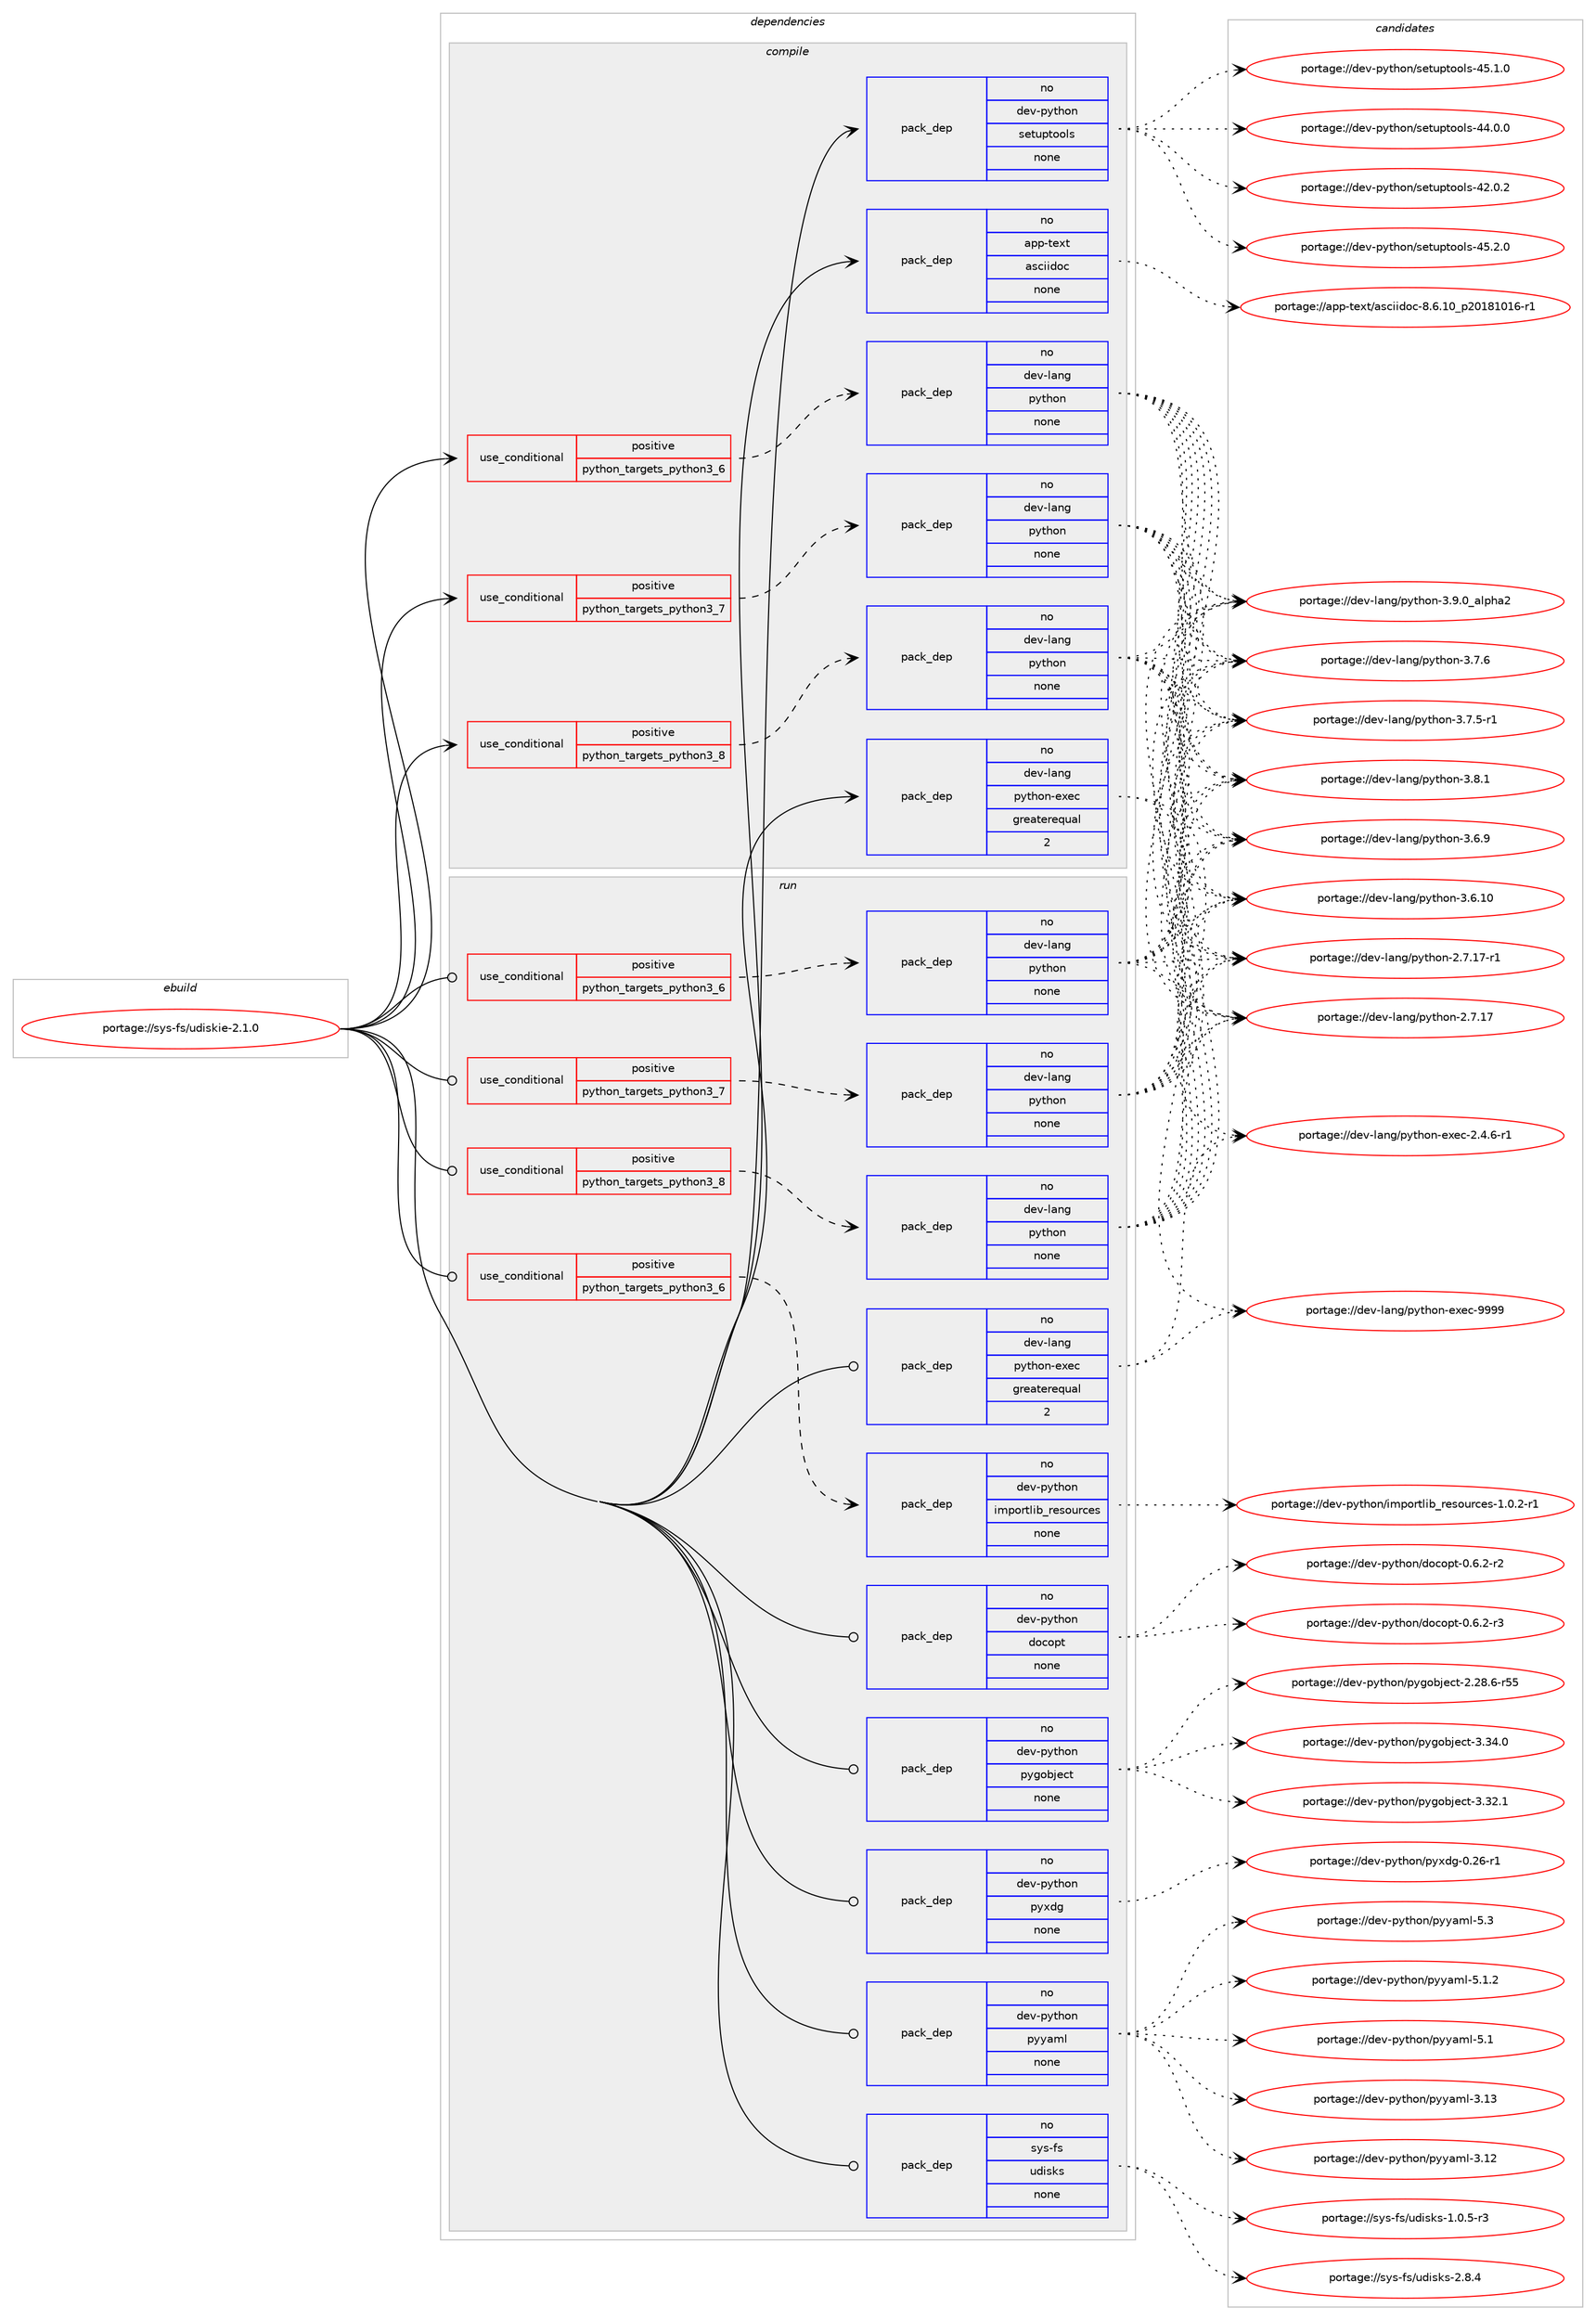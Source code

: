 digraph prolog {

# *************
# Graph options
# *************

newrank=true;
concentrate=true;
compound=true;
graph [rankdir=LR,fontname=Helvetica,fontsize=10,ranksep=1.5];#, ranksep=2.5, nodesep=0.2];
edge  [arrowhead=vee];
node  [fontname=Helvetica,fontsize=10];

# **********
# The ebuild
# **********

subgraph cluster_leftcol {
color=gray;
rank=same;
label=<<i>ebuild</i>>;
id [label="portage://sys-fs/udiskie-2.1.0", color=red, width=4, href="../sys-fs/udiskie-2.1.0.svg"];
}

# ****************
# The dependencies
# ****************

subgraph cluster_midcol {
color=gray;
label=<<i>dependencies</i>>;
subgraph cluster_compile {
fillcolor="#eeeeee";
style=filled;
label=<<i>compile</i>>;
subgraph cond8975 {
dependency46504 [label=<<TABLE BORDER="0" CELLBORDER="1" CELLSPACING="0" CELLPADDING="4"><TR><TD ROWSPAN="3" CELLPADDING="10">use_conditional</TD></TR><TR><TD>positive</TD></TR><TR><TD>python_targets_python3_6</TD></TR></TABLE>>, shape=none, color=red];
subgraph pack36500 {
dependency46505 [label=<<TABLE BORDER="0" CELLBORDER="1" CELLSPACING="0" CELLPADDING="4" WIDTH="220"><TR><TD ROWSPAN="6" CELLPADDING="30">pack_dep</TD></TR><TR><TD WIDTH="110">no</TD></TR><TR><TD>dev-lang</TD></TR><TR><TD>python</TD></TR><TR><TD>none</TD></TR><TR><TD></TD></TR></TABLE>>, shape=none, color=blue];
}
dependency46504:e -> dependency46505:w [weight=20,style="dashed",arrowhead="vee"];
}
id:e -> dependency46504:w [weight=20,style="solid",arrowhead="vee"];
subgraph cond8976 {
dependency46506 [label=<<TABLE BORDER="0" CELLBORDER="1" CELLSPACING="0" CELLPADDING="4"><TR><TD ROWSPAN="3" CELLPADDING="10">use_conditional</TD></TR><TR><TD>positive</TD></TR><TR><TD>python_targets_python3_7</TD></TR></TABLE>>, shape=none, color=red];
subgraph pack36501 {
dependency46507 [label=<<TABLE BORDER="0" CELLBORDER="1" CELLSPACING="0" CELLPADDING="4" WIDTH="220"><TR><TD ROWSPAN="6" CELLPADDING="30">pack_dep</TD></TR><TR><TD WIDTH="110">no</TD></TR><TR><TD>dev-lang</TD></TR><TR><TD>python</TD></TR><TR><TD>none</TD></TR><TR><TD></TD></TR></TABLE>>, shape=none, color=blue];
}
dependency46506:e -> dependency46507:w [weight=20,style="dashed",arrowhead="vee"];
}
id:e -> dependency46506:w [weight=20,style="solid",arrowhead="vee"];
subgraph cond8977 {
dependency46508 [label=<<TABLE BORDER="0" CELLBORDER="1" CELLSPACING="0" CELLPADDING="4"><TR><TD ROWSPAN="3" CELLPADDING="10">use_conditional</TD></TR><TR><TD>positive</TD></TR><TR><TD>python_targets_python3_8</TD></TR></TABLE>>, shape=none, color=red];
subgraph pack36502 {
dependency46509 [label=<<TABLE BORDER="0" CELLBORDER="1" CELLSPACING="0" CELLPADDING="4" WIDTH="220"><TR><TD ROWSPAN="6" CELLPADDING="30">pack_dep</TD></TR><TR><TD WIDTH="110">no</TD></TR><TR><TD>dev-lang</TD></TR><TR><TD>python</TD></TR><TR><TD>none</TD></TR><TR><TD></TD></TR></TABLE>>, shape=none, color=blue];
}
dependency46508:e -> dependency46509:w [weight=20,style="dashed",arrowhead="vee"];
}
id:e -> dependency46508:w [weight=20,style="solid",arrowhead="vee"];
subgraph pack36503 {
dependency46510 [label=<<TABLE BORDER="0" CELLBORDER="1" CELLSPACING="0" CELLPADDING="4" WIDTH="220"><TR><TD ROWSPAN="6" CELLPADDING="30">pack_dep</TD></TR><TR><TD WIDTH="110">no</TD></TR><TR><TD>app-text</TD></TR><TR><TD>asciidoc</TD></TR><TR><TD>none</TD></TR><TR><TD></TD></TR></TABLE>>, shape=none, color=blue];
}
id:e -> dependency46510:w [weight=20,style="solid",arrowhead="vee"];
subgraph pack36504 {
dependency46511 [label=<<TABLE BORDER="0" CELLBORDER="1" CELLSPACING="0" CELLPADDING="4" WIDTH="220"><TR><TD ROWSPAN="6" CELLPADDING="30">pack_dep</TD></TR><TR><TD WIDTH="110">no</TD></TR><TR><TD>dev-lang</TD></TR><TR><TD>python-exec</TD></TR><TR><TD>greaterequal</TD></TR><TR><TD>2</TD></TR></TABLE>>, shape=none, color=blue];
}
id:e -> dependency46511:w [weight=20,style="solid",arrowhead="vee"];
subgraph pack36505 {
dependency46512 [label=<<TABLE BORDER="0" CELLBORDER="1" CELLSPACING="0" CELLPADDING="4" WIDTH="220"><TR><TD ROWSPAN="6" CELLPADDING="30">pack_dep</TD></TR><TR><TD WIDTH="110">no</TD></TR><TR><TD>dev-python</TD></TR><TR><TD>setuptools</TD></TR><TR><TD>none</TD></TR><TR><TD></TD></TR></TABLE>>, shape=none, color=blue];
}
id:e -> dependency46512:w [weight=20,style="solid",arrowhead="vee"];
}
subgraph cluster_compileandrun {
fillcolor="#eeeeee";
style=filled;
label=<<i>compile and run</i>>;
}
subgraph cluster_run {
fillcolor="#eeeeee";
style=filled;
label=<<i>run</i>>;
subgraph cond8978 {
dependency46513 [label=<<TABLE BORDER="0" CELLBORDER="1" CELLSPACING="0" CELLPADDING="4"><TR><TD ROWSPAN="3" CELLPADDING="10">use_conditional</TD></TR><TR><TD>positive</TD></TR><TR><TD>python_targets_python3_6</TD></TR></TABLE>>, shape=none, color=red];
subgraph pack36506 {
dependency46514 [label=<<TABLE BORDER="0" CELLBORDER="1" CELLSPACING="0" CELLPADDING="4" WIDTH="220"><TR><TD ROWSPAN="6" CELLPADDING="30">pack_dep</TD></TR><TR><TD WIDTH="110">no</TD></TR><TR><TD>dev-lang</TD></TR><TR><TD>python</TD></TR><TR><TD>none</TD></TR><TR><TD></TD></TR></TABLE>>, shape=none, color=blue];
}
dependency46513:e -> dependency46514:w [weight=20,style="dashed",arrowhead="vee"];
}
id:e -> dependency46513:w [weight=20,style="solid",arrowhead="odot"];
subgraph cond8979 {
dependency46515 [label=<<TABLE BORDER="0" CELLBORDER="1" CELLSPACING="0" CELLPADDING="4"><TR><TD ROWSPAN="3" CELLPADDING="10">use_conditional</TD></TR><TR><TD>positive</TD></TR><TR><TD>python_targets_python3_6</TD></TR></TABLE>>, shape=none, color=red];
subgraph pack36507 {
dependency46516 [label=<<TABLE BORDER="0" CELLBORDER="1" CELLSPACING="0" CELLPADDING="4" WIDTH="220"><TR><TD ROWSPAN="6" CELLPADDING="30">pack_dep</TD></TR><TR><TD WIDTH="110">no</TD></TR><TR><TD>dev-python</TD></TR><TR><TD>importlib_resources</TD></TR><TR><TD>none</TD></TR><TR><TD></TD></TR></TABLE>>, shape=none, color=blue];
}
dependency46515:e -> dependency46516:w [weight=20,style="dashed",arrowhead="vee"];
}
id:e -> dependency46515:w [weight=20,style="solid",arrowhead="odot"];
subgraph cond8980 {
dependency46517 [label=<<TABLE BORDER="0" CELLBORDER="1" CELLSPACING="0" CELLPADDING="4"><TR><TD ROWSPAN="3" CELLPADDING="10">use_conditional</TD></TR><TR><TD>positive</TD></TR><TR><TD>python_targets_python3_7</TD></TR></TABLE>>, shape=none, color=red];
subgraph pack36508 {
dependency46518 [label=<<TABLE BORDER="0" CELLBORDER="1" CELLSPACING="0" CELLPADDING="4" WIDTH="220"><TR><TD ROWSPAN="6" CELLPADDING="30">pack_dep</TD></TR><TR><TD WIDTH="110">no</TD></TR><TR><TD>dev-lang</TD></TR><TR><TD>python</TD></TR><TR><TD>none</TD></TR><TR><TD></TD></TR></TABLE>>, shape=none, color=blue];
}
dependency46517:e -> dependency46518:w [weight=20,style="dashed",arrowhead="vee"];
}
id:e -> dependency46517:w [weight=20,style="solid",arrowhead="odot"];
subgraph cond8981 {
dependency46519 [label=<<TABLE BORDER="0" CELLBORDER="1" CELLSPACING="0" CELLPADDING="4"><TR><TD ROWSPAN="3" CELLPADDING="10">use_conditional</TD></TR><TR><TD>positive</TD></TR><TR><TD>python_targets_python3_8</TD></TR></TABLE>>, shape=none, color=red];
subgraph pack36509 {
dependency46520 [label=<<TABLE BORDER="0" CELLBORDER="1" CELLSPACING="0" CELLPADDING="4" WIDTH="220"><TR><TD ROWSPAN="6" CELLPADDING="30">pack_dep</TD></TR><TR><TD WIDTH="110">no</TD></TR><TR><TD>dev-lang</TD></TR><TR><TD>python</TD></TR><TR><TD>none</TD></TR><TR><TD></TD></TR></TABLE>>, shape=none, color=blue];
}
dependency46519:e -> dependency46520:w [weight=20,style="dashed",arrowhead="vee"];
}
id:e -> dependency46519:w [weight=20,style="solid",arrowhead="odot"];
subgraph pack36510 {
dependency46521 [label=<<TABLE BORDER="0" CELLBORDER="1" CELLSPACING="0" CELLPADDING="4" WIDTH="220"><TR><TD ROWSPAN="6" CELLPADDING="30">pack_dep</TD></TR><TR><TD WIDTH="110">no</TD></TR><TR><TD>dev-lang</TD></TR><TR><TD>python-exec</TD></TR><TR><TD>greaterequal</TD></TR><TR><TD>2</TD></TR></TABLE>>, shape=none, color=blue];
}
id:e -> dependency46521:w [weight=20,style="solid",arrowhead="odot"];
subgraph pack36511 {
dependency46522 [label=<<TABLE BORDER="0" CELLBORDER="1" CELLSPACING="0" CELLPADDING="4" WIDTH="220"><TR><TD ROWSPAN="6" CELLPADDING="30">pack_dep</TD></TR><TR><TD WIDTH="110">no</TD></TR><TR><TD>dev-python</TD></TR><TR><TD>docopt</TD></TR><TR><TD>none</TD></TR><TR><TD></TD></TR></TABLE>>, shape=none, color=blue];
}
id:e -> dependency46522:w [weight=20,style="solid",arrowhead="odot"];
subgraph pack36512 {
dependency46523 [label=<<TABLE BORDER="0" CELLBORDER="1" CELLSPACING="0" CELLPADDING="4" WIDTH="220"><TR><TD ROWSPAN="6" CELLPADDING="30">pack_dep</TD></TR><TR><TD WIDTH="110">no</TD></TR><TR><TD>dev-python</TD></TR><TR><TD>pygobject</TD></TR><TR><TD>none</TD></TR><TR><TD></TD></TR></TABLE>>, shape=none, color=blue];
}
id:e -> dependency46523:w [weight=20,style="solid",arrowhead="odot"];
subgraph pack36513 {
dependency46524 [label=<<TABLE BORDER="0" CELLBORDER="1" CELLSPACING="0" CELLPADDING="4" WIDTH="220"><TR><TD ROWSPAN="6" CELLPADDING="30">pack_dep</TD></TR><TR><TD WIDTH="110">no</TD></TR><TR><TD>dev-python</TD></TR><TR><TD>pyxdg</TD></TR><TR><TD>none</TD></TR><TR><TD></TD></TR></TABLE>>, shape=none, color=blue];
}
id:e -> dependency46524:w [weight=20,style="solid",arrowhead="odot"];
subgraph pack36514 {
dependency46525 [label=<<TABLE BORDER="0" CELLBORDER="1" CELLSPACING="0" CELLPADDING="4" WIDTH="220"><TR><TD ROWSPAN="6" CELLPADDING="30">pack_dep</TD></TR><TR><TD WIDTH="110">no</TD></TR><TR><TD>dev-python</TD></TR><TR><TD>pyyaml</TD></TR><TR><TD>none</TD></TR><TR><TD></TD></TR></TABLE>>, shape=none, color=blue];
}
id:e -> dependency46525:w [weight=20,style="solid",arrowhead="odot"];
subgraph pack36515 {
dependency46526 [label=<<TABLE BORDER="0" CELLBORDER="1" CELLSPACING="0" CELLPADDING="4" WIDTH="220"><TR><TD ROWSPAN="6" CELLPADDING="30">pack_dep</TD></TR><TR><TD WIDTH="110">no</TD></TR><TR><TD>sys-fs</TD></TR><TR><TD>udisks</TD></TR><TR><TD>none</TD></TR><TR><TD></TD></TR></TABLE>>, shape=none, color=blue];
}
id:e -> dependency46526:w [weight=20,style="solid",arrowhead="odot"];
}
}

# **************
# The candidates
# **************

subgraph cluster_choices {
rank=same;
color=gray;
label=<<i>candidates</i>>;

subgraph choice36500 {
color=black;
nodesep=1;
choice10010111845108971101034711212111610411111045514657464895971081121049750 [label="portage://dev-lang/python-3.9.0_alpha2", color=red, width=4,href="../dev-lang/python-3.9.0_alpha2.svg"];
choice100101118451089711010347112121116104111110455146564649 [label="portage://dev-lang/python-3.8.1", color=red, width=4,href="../dev-lang/python-3.8.1.svg"];
choice100101118451089711010347112121116104111110455146554654 [label="portage://dev-lang/python-3.7.6", color=red, width=4,href="../dev-lang/python-3.7.6.svg"];
choice1001011184510897110103471121211161041111104551465546534511449 [label="portage://dev-lang/python-3.7.5-r1", color=red, width=4,href="../dev-lang/python-3.7.5-r1.svg"];
choice100101118451089711010347112121116104111110455146544657 [label="portage://dev-lang/python-3.6.9", color=red, width=4,href="../dev-lang/python-3.6.9.svg"];
choice10010111845108971101034711212111610411111045514654464948 [label="portage://dev-lang/python-3.6.10", color=red, width=4,href="../dev-lang/python-3.6.10.svg"];
choice100101118451089711010347112121116104111110455046554649554511449 [label="portage://dev-lang/python-2.7.17-r1", color=red, width=4,href="../dev-lang/python-2.7.17-r1.svg"];
choice10010111845108971101034711212111610411111045504655464955 [label="portage://dev-lang/python-2.7.17", color=red, width=4,href="../dev-lang/python-2.7.17.svg"];
dependency46505:e -> choice10010111845108971101034711212111610411111045514657464895971081121049750:w [style=dotted,weight="100"];
dependency46505:e -> choice100101118451089711010347112121116104111110455146564649:w [style=dotted,weight="100"];
dependency46505:e -> choice100101118451089711010347112121116104111110455146554654:w [style=dotted,weight="100"];
dependency46505:e -> choice1001011184510897110103471121211161041111104551465546534511449:w [style=dotted,weight="100"];
dependency46505:e -> choice100101118451089711010347112121116104111110455146544657:w [style=dotted,weight="100"];
dependency46505:e -> choice10010111845108971101034711212111610411111045514654464948:w [style=dotted,weight="100"];
dependency46505:e -> choice100101118451089711010347112121116104111110455046554649554511449:w [style=dotted,weight="100"];
dependency46505:e -> choice10010111845108971101034711212111610411111045504655464955:w [style=dotted,weight="100"];
}
subgraph choice36501 {
color=black;
nodesep=1;
choice10010111845108971101034711212111610411111045514657464895971081121049750 [label="portage://dev-lang/python-3.9.0_alpha2", color=red, width=4,href="../dev-lang/python-3.9.0_alpha2.svg"];
choice100101118451089711010347112121116104111110455146564649 [label="portage://dev-lang/python-3.8.1", color=red, width=4,href="../dev-lang/python-3.8.1.svg"];
choice100101118451089711010347112121116104111110455146554654 [label="portage://dev-lang/python-3.7.6", color=red, width=4,href="../dev-lang/python-3.7.6.svg"];
choice1001011184510897110103471121211161041111104551465546534511449 [label="portage://dev-lang/python-3.7.5-r1", color=red, width=4,href="../dev-lang/python-3.7.5-r1.svg"];
choice100101118451089711010347112121116104111110455146544657 [label="portage://dev-lang/python-3.6.9", color=red, width=4,href="../dev-lang/python-3.6.9.svg"];
choice10010111845108971101034711212111610411111045514654464948 [label="portage://dev-lang/python-3.6.10", color=red, width=4,href="../dev-lang/python-3.6.10.svg"];
choice100101118451089711010347112121116104111110455046554649554511449 [label="portage://dev-lang/python-2.7.17-r1", color=red, width=4,href="../dev-lang/python-2.7.17-r1.svg"];
choice10010111845108971101034711212111610411111045504655464955 [label="portage://dev-lang/python-2.7.17", color=red, width=4,href="../dev-lang/python-2.7.17.svg"];
dependency46507:e -> choice10010111845108971101034711212111610411111045514657464895971081121049750:w [style=dotted,weight="100"];
dependency46507:e -> choice100101118451089711010347112121116104111110455146564649:w [style=dotted,weight="100"];
dependency46507:e -> choice100101118451089711010347112121116104111110455146554654:w [style=dotted,weight="100"];
dependency46507:e -> choice1001011184510897110103471121211161041111104551465546534511449:w [style=dotted,weight="100"];
dependency46507:e -> choice100101118451089711010347112121116104111110455146544657:w [style=dotted,weight="100"];
dependency46507:e -> choice10010111845108971101034711212111610411111045514654464948:w [style=dotted,weight="100"];
dependency46507:e -> choice100101118451089711010347112121116104111110455046554649554511449:w [style=dotted,weight="100"];
dependency46507:e -> choice10010111845108971101034711212111610411111045504655464955:w [style=dotted,weight="100"];
}
subgraph choice36502 {
color=black;
nodesep=1;
choice10010111845108971101034711212111610411111045514657464895971081121049750 [label="portage://dev-lang/python-3.9.0_alpha2", color=red, width=4,href="../dev-lang/python-3.9.0_alpha2.svg"];
choice100101118451089711010347112121116104111110455146564649 [label="portage://dev-lang/python-3.8.1", color=red, width=4,href="../dev-lang/python-3.8.1.svg"];
choice100101118451089711010347112121116104111110455146554654 [label="portage://dev-lang/python-3.7.6", color=red, width=4,href="../dev-lang/python-3.7.6.svg"];
choice1001011184510897110103471121211161041111104551465546534511449 [label="portage://dev-lang/python-3.7.5-r1", color=red, width=4,href="../dev-lang/python-3.7.5-r1.svg"];
choice100101118451089711010347112121116104111110455146544657 [label="portage://dev-lang/python-3.6.9", color=red, width=4,href="../dev-lang/python-3.6.9.svg"];
choice10010111845108971101034711212111610411111045514654464948 [label="portage://dev-lang/python-3.6.10", color=red, width=4,href="../dev-lang/python-3.6.10.svg"];
choice100101118451089711010347112121116104111110455046554649554511449 [label="portage://dev-lang/python-2.7.17-r1", color=red, width=4,href="../dev-lang/python-2.7.17-r1.svg"];
choice10010111845108971101034711212111610411111045504655464955 [label="portage://dev-lang/python-2.7.17", color=red, width=4,href="../dev-lang/python-2.7.17.svg"];
dependency46509:e -> choice10010111845108971101034711212111610411111045514657464895971081121049750:w [style=dotted,weight="100"];
dependency46509:e -> choice100101118451089711010347112121116104111110455146564649:w [style=dotted,weight="100"];
dependency46509:e -> choice100101118451089711010347112121116104111110455146554654:w [style=dotted,weight="100"];
dependency46509:e -> choice1001011184510897110103471121211161041111104551465546534511449:w [style=dotted,weight="100"];
dependency46509:e -> choice100101118451089711010347112121116104111110455146544657:w [style=dotted,weight="100"];
dependency46509:e -> choice10010111845108971101034711212111610411111045514654464948:w [style=dotted,weight="100"];
dependency46509:e -> choice100101118451089711010347112121116104111110455046554649554511449:w [style=dotted,weight="100"];
dependency46509:e -> choice10010111845108971101034711212111610411111045504655464955:w [style=dotted,weight="100"];
}
subgraph choice36503 {
color=black;
nodesep=1;
choice971121124511610112011647971159910510510011199455646544649489511250484956494849544511449 [label="portage://app-text/asciidoc-8.6.10_p20181016-r1", color=red, width=4,href="../app-text/asciidoc-8.6.10_p20181016-r1.svg"];
dependency46510:e -> choice971121124511610112011647971159910510510011199455646544649489511250484956494849544511449:w [style=dotted,weight="100"];
}
subgraph choice36504 {
color=black;
nodesep=1;
choice10010111845108971101034711212111610411111045101120101994557575757 [label="portage://dev-lang/python-exec-9999", color=red, width=4,href="../dev-lang/python-exec-9999.svg"];
choice10010111845108971101034711212111610411111045101120101994550465246544511449 [label="portage://dev-lang/python-exec-2.4.6-r1", color=red, width=4,href="../dev-lang/python-exec-2.4.6-r1.svg"];
dependency46511:e -> choice10010111845108971101034711212111610411111045101120101994557575757:w [style=dotted,weight="100"];
dependency46511:e -> choice10010111845108971101034711212111610411111045101120101994550465246544511449:w [style=dotted,weight="100"];
}
subgraph choice36505 {
color=black;
nodesep=1;
choice100101118451121211161041111104711510111611711211611111110811545525346504648 [label="portage://dev-python/setuptools-45.2.0", color=red, width=4,href="../dev-python/setuptools-45.2.0.svg"];
choice100101118451121211161041111104711510111611711211611111110811545525346494648 [label="portage://dev-python/setuptools-45.1.0", color=red, width=4,href="../dev-python/setuptools-45.1.0.svg"];
choice100101118451121211161041111104711510111611711211611111110811545525246484648 [label="portage://dev-python/setuptools-44.0.0", color=red, width=4,href="../dev-python/setuptools-44.0.0.svg"];
choice100101118451121211161041111104711510111611711211611111110811545525046484650 [label="portage://dev-python/setuptools-42.0.2", color=red, width=4,href="../dev-python/setuptools-42.0.2.svg"];
dependency46512:e -> choice100101118451121211161041111104711510111611711211611111110811545525346504648:w [style=dotted,weight="100"];
dependency46512:e -> choice100101118451121211161041111104711510111611711211611111110811545525346494648:w [style=dotted,weight="100"];
dependency46512:e -> choice100101118451121211161041111104711510111611711211611111110811545525246484648:w [style=dotted,weight="100"];
dependency46512:e -> choice100101118451121211161041111104711510111611711211611111110811545525046484650:w [style=dotted,weight="100"];
}
subgraph choice36506 {
color=black;
nodesep=1;
choice10010111845108971101034711212111610411111045514657464895971081121049750 [label="portage://dev-lang/python-3.9.0_alpha2", color=red, width=4,href="../dev-lang/python-3.9.0_alpha2.svg"];
choice100101118451089711010347112121116104111110455146564649 [label="portage://dev-lang/python-3.8.1", color=red, width=4,href="../dev-lang/python-3.8.1.svg"];
choice100101118451089711010347112121116104111110455146554654 [label="portage://dev-lang/python-3.7.6", color=red, width=4,href="../dev-lang/python-3.7.6.svg"];
choice1001011184510897110103471121211161041111104551465546534511449 [label="portage://dev-lang/python-3.7.5-r1", color=red, width=4,href="../dev-lang/python-3.7.5-r1.svg"];
choice100101118451089711010347112121116104111110455146544657 [label="portage://dev-lang/python-3.6.9", color=red, width=4,href="../dev-lang/python-3.6.9.svg"];
choice10010111845108971101034711212111610411111045514654464948 [label="portage://dev-lang/python-3.6.10", color=red, width=4,href="../dev-lang/python-3.6.10.svg"];
choice100101118451089711010347112121116104111110455046554649554511449 [label="portage://dev-lang/python-2.7.17-r1", color=red, width=4,href="../dev-lang/python-2.7.17-r1.svg"];
choice10010111845108971101034711212111610411111045504655464955 [label="portage://dev-lang/python-2.7.17", color=red, width=4,href="../dev-lang/python-2.7.17.svg"];
dependency46514:e -> choice10010111845108971101034711212111610411111045514657464895971081121049750:w [style=dotted,weight="100"];
dependency46514:e -> choice100101118451089711010347112121116104111110455146564649:w [style=dotted,weight="100"];
dependency46514:e -> choice100101118451089711010347112121116104111110455146554654:w [style=dotted,weight="100"];
dependency46514:e -> choice1001011184510897110103471121211161041111104551465546534511449:w [style=dotted,weight="100"];
dependency46514:e -> choice100101118451089711010347112121116104111110455146544657:w [style=dotted,weight="100"];
dependency46514:e -> choice10010111845108971101034711212111610411111045514654464948:w [style=dotted,weight="100"];
dependency46514:e -> choice100101118451089711010347112121116104111110455046554649554511449:w [style=dotted,weight="100"];
dependency46514:e -> choice10010111845108971101034711212111610411111045504655464955:w [style=dotted,weight="100"];
}
subgraph choice36507 {
color=black;
nodesep=1;
choice10010111845112121116104111110471051091121111141161081059895114101115111117114991011154549464846504511449 [label="portage://dev-python/importlib_resources-1.0.2-r1", color=red, width=4,href="../dev-python/importlib_resources-1.0.2-r1.svg"];
dependency46516:e -> choice10010111845112121116104111110471051091121111141161081059895114101115111117114991011154549464846504511449:w [style=dotted,weight="100"];
}
subgraph choice36508 {
color=black;
nodesep=1;
choice10010111845108971101034711212111610411111045514657464895971081121049750 [label="portage://dev-lang/python-3.9.0_alpha2", color=red, width=4,href="../dev-lang/python-3.9.0_alpha2.svg"];
choice100101118451089711010347112121116104111110455146564649 [label="portage://dev-lang/python-3.8.1", color=red, width=4,href="../dev-lang/python-3.8.1.svg"];
choice100101118451089711010347112121116104111110455146554654 [label="portage://dev-lang/python-3.7.6", color=red, width=4,href="../dev-lang/python-3.7.6.svg"];
choice1001011184510897110103471121211161041111104551465546534511449 [label="portage://dev-lang/python-3.7.5-r1", color=red, width=4,href="../dev-lang/python-3.7.5-r1.svg"];
choice100101118451089711010347112121116104111110455146544657 [label="portage://dev-lang/python-3.6.9", color=red, width=4,href="../dev-lang/python-3.6.9.svg"];
choice10010111845108971101034711212111610411111045514654464948 [label="portage://dev-lang/python-3.6.10", color=red, width=4,href="../dev-lang/python-3.6.10.svg"];
choice100101118451089711010347112121116104111110455046554649554511449 [label="portage://dev-lang/python-2.7.17-r1", color=red, width=4,href="../dev-lang/python-2.7.17-r1.svg"];
choice10010111845108971101034711212111610411111045504655464955 [label="portage://dev-lang/python-2.7.17", color=red, width=4,href="../dev-lang/python-2.7.17.svg"];
dependency46518:e -> choice10010111845108971101034711212111610411111045514657464895971081121049750:w [style=dotted,weight="100"];
dependency46518:e -> choice100101118451089711010347112121116104111110455146564649:w [style=dotted,weight="100"];
dependency46518:e -> choice100101118451089711010347112121116104111110455146554654:w [style=dotted,weight="100"];
dependency46518:e -> choice1001011184510897110103471121211161041111104551465546534511449:w [style=dotted,weight="100"];
dependency46518:e -> choice100101118451089711010347112121116104111110455146544657:w [style=dotted,weight="100"];
dependency46518:e -> choice10010111845108971101034711212111610411111045514654464948:w [style=dotted,weight="100"];
dependency46518:e -> choice100101118451089711010347112121116104111110455046554649554511449:w [style=dotted,weight="100"];
dependency46518:e -> choice10010111845108971101034711212111610411111045504655464955:w [style=dotted,weight="100"];
}
subgraph choice36509 {
color=black;
nodesep=1;
choice10010111845108971101034711212111610411111045514657464895971081121049750 [label="portage://dev-lang/python-3.9.0_alpha2", color=red, width=4,href="../dev-lang/python-3.9.0_alpha2.svg"];
choice100101118451089711010347112121116104111110455146564649 [label="portage://dev-lang/python-3.8.1", color=red, width=4,href="../dev-lang/python-3.8.1.svg"];
choice100101118451089711010347112121116104111110455146554654 [label="portage://dev-lang/python-3.7.6", color=red, width=4,href="../dev-lang/python-3.7.6.svg"];
choice1001011184510897110103471121211161041111104551465546534511449 [label="portage://dev-lang/python-3.7.5-r1", color=red, width=4,href="../dev-lang/python-3.7.5-r1.svg"];
choice100101118451089711010347112121116104111110455146544657 [label="portage://dev-lang/python-3.6.9", color=red, width=4,href="../dev-lang/python-3.6.9.svg"];
choice10010111845108971101034711212111610411111045514654464948 [label="portage://dev-lang/python-3.6.10", color=red, width=4,href="../dev-lang/python-3.6.10.svg"];
choice100101118451089711010347112121116104111110455046554649554511449 [label="portage://dev-lang/python-2.7.17-r1", color=red, width=4,href="../dev-lang/python-2.7.17-r1.svg"];
choice10010111845108971101034711212111610411111045504655464955 [label="portage://dev-lang/python-2.7.17", color=red, width=4,href="../dev-lang/python-2.7.17.svg"];
dependency46520:e -> choice10010111845108971101034711212111610411111045514657464895971081121049750:w [style=dotted,weight="100"];
dependency46520:e -> choice100101118451089711010347112121116104111110455146564649:w [style=dotted,weight="100"];
dependency46520:e -> choice100101118451089711010347112121116104111110455146554654:w [style=dotted,weight="100"];
dependency46520:e -> choice1001011184510897110103471121211161041111104551465546534511449:w [style=dotted,weight="100"];
dependency46520:e -> choice100101118451089711010347112121116104111110455146544657:w [style=dotted,weight="100"];
dependency46520:e -> choice10010111845108971101034711212111610411111045514654464948:w [style=dotted,weight="100"];
dependency46520:e -> choice100101118451089711010347112121116104111110455046554649554511449:w [style=dotted,weight="100"];
dependency46520:e -> choice10010111845108971101034711212111610411111045504655464955:w [style=dotted,weight="100"];
}
subgraph choice36510 {
color=black;
nodesep=1;
choice10010111845108971101034711212111610411111045101120101994557575757 [label="portage://dev-lang/python-exec-9999", color=red, width=4,href="../dev-lang/python-exec-9999.svg"];
choice10010111845108971101034711212111610411111045101120101994550465246544511449 [label="portage://dev-lang/python-exec-2.4.6-r1", color=red, width=4,href="../dev-lang/python-exec-2.4.6-r1.svg"];
dependency46521:e -> choice10010111845108971101034711212111610411111045101120101994557575757:w [style=dotted,weight="100"];
dependency46521:e -> choice10010111845108971101034711212111610411111045101120101994550465246544511449:w [style=dotted,weight="100"];
}
subgraph choice36511 {
color=black;
nodesep=1;
choice1001011184511212111610411111047100111991111121164548465446504511451 [label="portage://dev-python/docopt-0.6.2-r3", color=red, width=4,href="../dev-python/docopt-0.6.2-r3.svg"];
choice1001011184511212111610411111047100111991111121164548465446504511450 [label="portage://dev-python/docopt-0.6.2-r2", color=red, width=4,href="../dev-python/docopt-0.6.2-r2.svg"];
dependency46522:e -> choice1001011184511212111610411111047100111991111121164548465446504511451:w [style=dotted,weight="100"];
dependency46522:e -> choice1001011184511212111610411111047100111991111121164548465446504511450:w [style=dotted,weight="100"];
}
subgraph choice36512 {
color=black;
nodesep=1;
choice1001011184511212111610411111047112121103111981061019911645514651524648 [label="portage://dev-python/pygobject-3.34.0", color=red, width=4,href="../dev-python/pygobject-3.34.0.svg"];
choice1001011184511212111610411111047112121103111981061019911645514651504649 [label="portage://dev-python/pygobject-3.32.1", color=red, width=4,href="../dev-python/pygobject-3.32.1.svg"];
choice1001011184511212111610411111047112121103111981061019911645504650564654451145353 [label="portage://dev-python/pygobject-2.28.6-r55", color=red, width=4,href="../dev-python/pygobject-2.28.6-r55.svg"];
dependency46523:e -> choice1001011184511212111610411111047112121103111981061019911645514651524648:w [style=dotted,weight="100"];
dependency46523:e -> choice1001011184511212111610411111047112121103111981061019911645514651504649:w [style=dotted,weight="100"];
dependency46523:e -> choice1001011184511212111610411111047112121103111981061019911645504650564654451145353:w [style=dotted,weight="100"];
}
subgraph choice36513 {
color=black;
nodesep=1;
choice100101118451121211161041111104711212112010010345484650544511449 [label="portage://dev-python/pyxdg-0.26-r1", color=red, width=4,href="../dev-python/pyxdg-0.26-r1.svg"];
dependency46524:e -> choice100101118451121211161041111104711212112010010345484650544511449:w [style=dotted,weight="100"];
}
subgraph choice36514 {
color=black;
nodesep=1;
choice10010111845112121116104111110471121211219710910845534651 [label="portage://dev-python/pyyaml-5.3", color=red, width=4,href="../dev-python/pyyaml-5.3.svg"];
choice100101118451121211161041111104711212112197109108455346494650 [label="portage://dev-python/pyyaml-5.1.2", color=red, width=4,href="../dev-python/pyyaml-5.1.2.svg"];
choice10010111845112121116104111110471121211219710910845534649 [label="portage://dev-python/pyyaml-5.1", color=red, width=4,href="../dev-python/pyyaml-5.1.svg"];
choice1001011184511212111610411111047112121121971091084551464951 [label="portage://dev-python/pyyaml-3.13", color=red, width=4,href="../dev-python/pyyaml-3.13.svg"];
choice1001011184511212111610411111047112121121971091084551464950 [label="portage://dev-python/pyyaml-3.12", color=red, width=4,href="../dev-python/pyyaml-3.12.svg"];
dependency46525:e -> choice10010111845112121116104111110471121211219710910845534651:w [style=dotted,weight="100"];
dependency46525:e -> choice100101118451121211161041111104711212112197109108455346494650:w [style=dotted,weight="100"];
dependency46525:e -> choice10010111845112121116104111110471121211219710910845534649:w [style=dotted,weight="100"];
dependency46525:e -> choice1001011184511212111610411111047112121121971091084551464951:w [style=dotted,weight="100"];
dependency46525:e -> choice1001011184511212111610411111047112121121971091084551464950:w [style=dotted,weight="100"];
}
subgraph choice36515 {
color=black;
nodesep=1;
choice1151211154510211547117100105115107115455046564652 [label="portage://sys-fs/udisks-2.8.4", color=red, width=4,href="../sys-fs/udisks-2.8.4.svg"];
choice11512111545102115471171001051151071154549464846534511451 [label="portage://sys-fs/udisks-1.0.5-r3", color=red, width=4,href="../sys-fs/udisks-1.0.5-r3.svg"];
dependency46526:e -> choice1151211154510211547117100105115107115455046564652:w [style=dotted,weight="100"];
dependency46526:e -> choice11512111545102115471171001051151071154549464846534511451:w [style=dotted,weight="100"];
}
}

}
